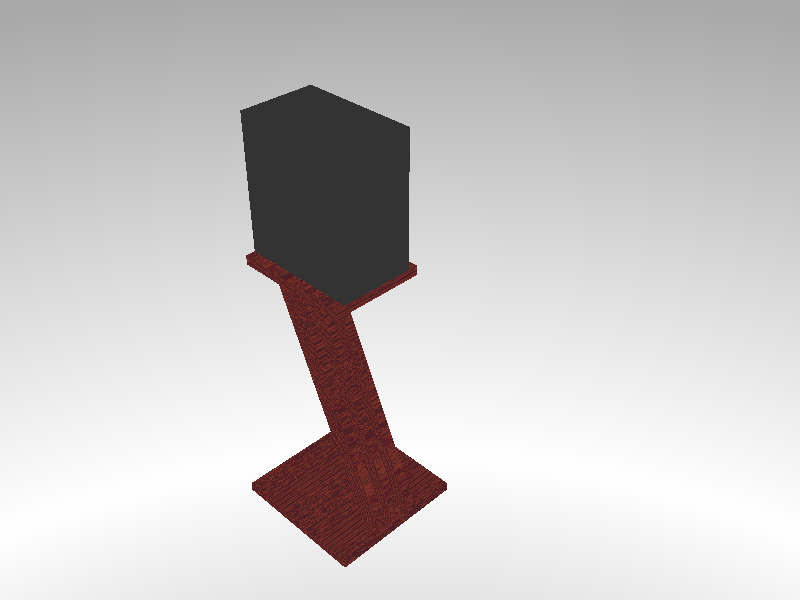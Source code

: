     // Persistence of Vision Ray Tracer Scene Description File
    // for FreeCAD (http://www.freecadweb.org)

    #version 3.6;

    #include "colors.inc"
    #include "metals.inc"
    #include "woods.inc"
    #include "rad_def.inc"

    global_settings {
        radiosity {
            Rad_Settings(Radiosity_Normal,off,off)
        }
    }

    #default {finish{ambient 0}}

    sky_sphere {
        pigment {
            gradient y
            color_map {
                [0.0  color LightGray]
                [0.3  color White]
                [0.7  color LightGray]
            }
        }
    }

    #declare T_wood = texture {
        T_Wood4
        scale 100.0
        translate x*8
        translate y*10
    }

    // Standard finish
    #declare StdFinish = finish { crand 0.01 diffuse 0.8 };

// declares position and view direction

// Generated by FreeCAD (http://www.freecadweb.org/)
#declare cam_location =  <1530.28,1864.88,-983.709>;
#declare cam_look_at  = <187.26,521.852,359.314>;
#declare cam_sky      = <-0.408248,0.816497,0.408248>;
#declare cam_angle    = 45;

//#declare cam_location =  <196.548,449.177,-1965.72>;
//#declare cam_look_at  = <187.259,521.851,359.314>;
//#declare cam_sky      = <-0.00274216,0.999508,-0.0312531>;
//#declare cam_angle    = 45;

camera {
  location  cam_location
  look_at   cam_look_at
  sky       cam_sky
  angle     cam_angle
  right x*800/600
}


// Written by FreeCAD http://www.freecadweb.org/
// face number1 +++++++++++++++++++++++++++++++++++++++++++++++++++++++++++++++++++++
#declare Pov_Box0121 = mesh2{
  vertex_vectors {
    4,
    <0,676,60>,
    <0,700,60>,
    <0,700,300>,
    <0,676,300>,
  }
  normal_vectors {
    4,
    <-1,0,-0>,
    <-1,0,-0>,
    <-1,0,-0>,
    <-1,0,-0>,
  }
  face_indices {
    2,
    <3,2,0>,
    <0,2,1>,
  }
} // end of Face1

// face number2 +++++++++++++++++++++++++++++++++++++++++++++++++++++++++++++++++++++
#declare Pov_Box0122 = mesh2{
  vertex_vectors {
    4,
    <300,676,60>,
    <300,700,60>,
    <300,700,300>,
    <300,676,300>,
  }
  normal_vectors {
    4,
    <1,-0,0>,
    <1,-0,0>,
    <1,-0,0>,
    <1,-0,0>,
  }
  face_indices {
    2,
    <0,2,3>,
    <1,2,0>,
  }
} // end of Face2

// face number3 +++++++++++++++++++++++++++++++++++++++++++++++++++++++++++++++++++++
#declare Pov_Box0123 = mesh2{
  vertex_vectors {
    4,
    <0,676,60>,
    <300,676,60>,
    <300,700,60>,
    <0,700,60>,
  }
  normal_vectors {
    4,
    <-0,-0,-1>,
    <-0,-0,-1>,
    <-0,-0,-1>,
    <-0,-0,-1>,
  }
  face_indices {
    2,
    <1,0,2>,
    <0,3,2>,
  }
} // end of Face3

// face number4 +++++++++++++++++++++++++++++++++++++++++++++++++++++++++++++++++++++
#declare Pov_Box0124 = mesh2{
  vertex_vectors {
    4,
    <0,676,300>,
    <300,676,300>,
    <300,700,300>,
    <0,700,300>,
  }
  normal_vectors {
    4,
    <0,0,1>,
    <0,0,1>,
    <0,0,1>,
    <0,0,1>,
  }
  face_indices {
    2,
    <2,0,1>,
    <2,3,0>,
  }
} // end of Face4

// face number5 +++++++++++++++++++++++++++++++++++++++++++++++++++++++++++++++++++++
#declare Pov_Box0125 = mesh2{
  vertex_vectors {
    4,
    <0,676,60>,
    <0,676,300>,
    <300,676,300>,
    <300,676,60>,
  }
  normal_vectors {
    4,
    <-0,-1,-0>,
    <-0,-1,-0>,
    <-0,-1,-0>,
    <-0,-1,-0>,
  }
  face_indices {
    2,
    <1,0,2>,
    <0,3,2>,
  }
} // end of Face5

// face number6 +++++++++++++++++++++++++++++++++++++++++++++++++++++++++++++++++++++
#declare Pov_Box0126 = mesh2{
  vertex_vectors {
    4,
    <0,700,60>,
    <0,700,300>,
    <300,700,300>,
    <300,700,60>,
  }
  normal_vectors {
    4,
    <0,1,0>,
    <0,1,0>,
    <0,1,0>,
    <0,1,0>,
  }
  face_indices {
    2,
    <2,0,1>,
    <2,3,0>,
  }
} // end of Face6



// Declare all together +++++++++++++++++++++++++++++++++++++++++++++++++++++++++++++++++++++
#declare Pov_Box012 = union {
mesh2{ Pov_Box0121}
mesh2{ Pov_Box0122}
mesh2{ Pov_Box0123}
mesh2{ Pov_Box0124}
mesh2{ Pov_Box0125}
mesh2{ Pov_Box0126}
}
// instance to render
object {Pov_Box012
    texture { T_wood }
}



// Written by FreeCAD http://www.freecadweb.org/
// face number1 +++++++++++++++++++++++++++++++++++++++++++++++++++++++++++++++++++++
#declare Pov_Cut0061 = mesh2{
  vertex_vectors {
    4,
    <360,24,242>,
    <360,24,218>,
    <305.187,-0.404199,218>,
    <305.187,-0.404199,242>,
  }
  normal_vectors {
    4,
    <0.406737,-0.913545,-0>,
    <0.406737,-0.913545,-0>,
    <0.406737,-0.913545,-0>,
    <0.406737,-0.913545,-0>,
  }
  face_indices {
    2,
    <3,2,1>,
    <0,3,1>,
  }
} // end of Face1

// face number2 +++++++++++++++++++++++++++++++++++++++++++++++++++++++++++++++++++++
#declare Pov_Cut0062 = mesh2{
  vertex_vectors {
    4,
    <360,24,242>,
    <69.7109,676,242>,
    <69.7109,676,218>,
    <360,24,218>,
  }
  normal_vectors {
    4,
    <0.913545,0.406737,0>,
    <0.913545,0.406737,0>,
    <0.913545,0.406737,0>,
    <0.913545,0.406737,0>,
  }
  face_indices {
    2,
    <0,3,1>,
    <1,3,2>,
  }
} // end of Face2

// face number3 +++++++++++++++++++++++++++++++++++++++++++++++++++++++++++++++++++++
#declare Pov_Cut0063 = mesh2{
  vertex_vectors {
    4,
    <305.187,-0.404199,218>,
    <4.03272,676,218>,
    <69.7109,676,218>,
    <360,24,218>,
  }
  normal_vectors {
    4,
    <-0,0,-1>,
    <-0,0,-1>,
    <-0,0,-1>,
    <-0,0,-1>,
  }
  face_indices {
    2,
    <2,3,0>,
    <1,2,0>,
  }
} // end of Face3

// face number4 +++++++++++++++++++++++++++++++++++++++++++++++++++++++++++++++++++++
#declare Pov_Cut0064 = mesh2{
  vertex_vectors {
    4,
    <305.187,-0.404199,242>,
    <4.03272,676,242>,
    <4.03272,676,218>,
    <305.187,-0.404199,218>,
  }
  normal_vectors {
    4,
    <-0.913545,-0.406737,-0>,
    <-0.913545,-0.406737,-0>,
    <-0.913545,-0.406737,-0>,
    <-0.913545,-0.406737,-0>,
  }
  face_indices {
    2,
    <1,3,0>,
    <2,3,1>,
  }
} // end of Face4

// face number5 +++++++++++++++++++++++++++++++++++++++++++++++++++++++++++++++++++++
#declare Pov_Cut0065 = mesh2{
  vertex_vectors {
    4,
    <305.187,-0.404199,242>,
    <4.03272,676,242>,
    <69.7109,676,242>,
    <360,24,242>,
  }
  normal_vectors {
    4,
    <0,-0,1>,
    <0,-0,1>,
    <0,-0,1>,
    <0,-0,1>,
  }
  face_indices {
    2,
    <0,3,2>,
    <0,2,1>,
  }
} // end of Face5

// face number6 +++++++++++++++++++++++++++++++++++++++++++++++++++++++++++++++++++++
#declare Pov_Cut0066 = mesh2{
  vertex_vectors {
    4,
    <69.7109,676,218>,
    <4.03272,676,218>,
    <4.03272,676,242>,
    <69.7109,676,242>,
  }
  normal_vectors {
    4,
    <0,1,0>,
    <0,1,0>,
    <0,1,0>,
    <0,1,0>,
  }
  face_indices {
    2,
    <3,0,1>,
    <3,1,2>,
  }
} // end of Face6



// Declare all together +++++++++++++++++++++++++++++++++++++++++++++++++++++++++++++++++++++
#declare Pov_Cut006 = union {
mesh2{ Pov_Cut0061}
mesh2{ Pov_Cut0062}
mesh2{ Pov_Cut0063}
mesh2{ Pov_Cut0064}
mesh2{ Pov_Cut0065}
mesh2{ Pov_Cut0066}
}
// instance to render
object {Pov_Cut006
    texture { T_wood }
}



// Written by FreeCAD http://www.freecadweb.org/
// face number1 +++++++++++++++++++++++++++++++++++++++++++++++++++++++++++++++++++++
#declare Pov_Cut0051 = mesh2{
  vertex_vectors {
    4,
    <360,24,192>,
    <360,24,168>,
    <305.187,-0.404199,168>,
    <305.187,-0.404199,192>,
  }
  normal_vectors {
    4,
    <0.406737,-0.913545,-0>,
    <0.406737,-0.913545,-0>,
    <0.406737,-0.913545,-0>,
    <0.406737,-0.913545,-0>,
  }
  face_indices {
    2,
    <3,2,1>,
    <0,3,1>,
  }
} // end of Face1

// face number2 +++++++++++++++++++++++++++++++++++++++++++++++++++++++++++++++++++++
#declare Pov_Cut0052 = mesh2{
  vertex_vectors {
    4,
    <360,24,192>,
    <69.7109,676,192>,
    <69.7109,676,168>,
    <360,24,168>,
  }
  normal_vectors {
    4,
    <0.913545,0.406737,0>,
    <0.913545,0.406737,0>,
    <0.913545,0.406737,0>,
    <0.913545,0.406737,0>,
  }
  face_indices {
    2,
    <1,0,2>,
    <0,3,2>,
  }
} // end of Face2

// face number3 +++++++++++++++++++++++++++++++++++++++++++++++++++++++++++++++++++++
#declare Pov_Cut0053 = mesh2{
  vertex_vectors {
    4,
    <305.187,-0.404199,168>,
    <4.03272,676,168>,
    <69.7109,676,168>,
    <360,24,168>,
  }
  normal_vectors {
    4,
    <-0,0,-1>,
    <-0,0,-1>,
    <-0,0,-1>,
    <-0,0,-1>,
  }
  face_indices {
    2,
    <2,3,0>,
    <1,2,0>,
  }
} // end of Face3

// face number4 +++++++++++++++++++++++++++++++++++++++++++++++++++++++++++++++++++++
#declare Pov_Cut0054 = mesh2{
  vertex_vectors {
    4,
    <305.187,-0.404199,192>,
    <4.03272,676,192>,
    <4.03272,676,168>,
    <305.187,-0.404199,168>,
  }
  normal_vectors {
    4,
    <-0.913545,-0.406737,-0>,
    <-0.913545,-0.406737,-0>,
    <-0.913545,-0.406737,-0>,
    <-0.913545,-0.406737,-0>,
  }
  face_indices {
    2,
    <1,3,0>,
    <2,3,1>,
  }
} // end of Face4

// face number5 +++++++++++++++++++++++++++++++++++++++++++++++++++++++++++++++++++++
#declare Pov_Cut0055 = mesh2{
  vertex_vectors {
    4,
    <305.187,-0.404199,192>,
    <4.03272,676,192>,
    <69.7109,676,192>,
    <360,24,192>,
  }
  normal_vectors {
    4,
    <0,-0,1>,
    <0,-0,1>,
    <0,-0,1>,
    <0,-0,1>,
  }
  face_indices {
    2,
    <0,3,2>,
    <0,2,1>,
  }
} // end of Face5

// face number6 +++++++++++++++++++++++++++++++++++++++++++++++++++++++++++++++++++++
#declare Pov_Cut0056 = mesh2{
  vertex_vectors {
    4,
    <69.7109,676,168>,
    <4.03272,676,168>,
    <4.03272,676,192>,
    <69.7109,676,192>,
  }
  normal_vectors {
    4,
    <0,1,0>,
    <0,1,0>,
    <0,1,0>,
    <0,1,0>,
  }
  face_indices {
    2,
    <3,0,1>,
    <3,1,2>,
  }
} // end of Face6



// Declare all together +++++++++++++++++++++++++++++++++++++++++++++++++++++++++++++++++++++
#declare Pov_Cut005 = union {
mesh2{ Pov_Cut0051}
mesh2{ Pov_Cut0052}
mesh2{ Pov_Cut0053}
mesh2{ Pov_Cut0054}
mesh2{ Pov_Cut0055}
mesh2{ Pov_Cut0056}
}
// instance to render
object {Pov_Cut005
    texture { T_wood }
}



// Written by FreeCAD http://www.freecadweb.org/
// face number1 +++++++++++++++++++++++++++++++++++++++++++++++++++++++++++++++++++++
#declare Pov_Cut0041 = mesh2{
  vertex_vectors {
    4,
    <360,24,142>,
    <360,24,118>,
    <305.187,-0.404199,118>,
    <305.187,-0.404199,142>,
  }
  normal_vectors {
    4,
    <0.406737,-0.913545,-3.69779e-32>,
    <0.406737,-0.913545,-3.69779e-32>,
    <0.406737,-0.913545,-3.69779e-32>,
    <0.406737,-0.913545,-3.69779e-32>,
  }
  face_indices {
    2,
    <3,2,0>,
    <0,2,1>,
  }
} // end of Face1

// face number2 +++++++++++++++++++++++++++++++++++++++++++++++++++++++++++++++++++++
#declare Pov_Cut0042 = mesh2{
  vertex_vectors {
    4,
    <360,24,142>,
    <69.7109,676,142>,
    <69.7109,676,118>,
    <360,24,118>,
  }
  normal_vectors {
    4,
    <0.913545,0.406737,-2.22045e-16>,
    <0.913545,0.406737,-2.22045e-16>,
    <0.913545,0.406737,-2.22045e-16>,
    <0.913545,0.406737,-2.22045e-16>,
  }
  face_indices {
    2,
    <1,0,2>,
    <0,3,2>,
  }
} // end of Face2

// face number3 +++++++++++++++++++++++++++++++++++++++++++++++++++++++++++++++++++++
#declare Pov_Cut0043 = mesh2{
  vertex_vectors {
    4,
    <305.187,-0.404199,118>,
    <4.03272,676,118>,
    <69.7109,676,118>,
    <360,24,118>,
  }
  normal_vectors {
    4,
    <-2.02848e-16,-9.03137e-17,-1>,
    <-2.02848e-16,-9.03137e-17,-1>,
    <-2.02848e-16,-9.03137e-17,-1>,
    <-2.02848e-16,-9.03137e-17,-1>,
  }
  face_indices {
    2,
    <2,3,0>,
    <1,2,0>,
  }
} // end of Face3

// face number4 +++++++++++++++++++++++++++++++++++++++++++++++++++++++++++++++++++++
#declare Pov_Cut0044 = mesh2{
  vertex_vectors {
    4,
    <305.187,-0.404199,142>,
    <4.03272,676,142>,
    <4.03272,676,118>,
    <305.187,-0.404199,118>,
  }
  normal_vectors {
    4,
    <-0.913545,-0.406737,2.22045e-16>,
    <-0.913545,-0.406737,2.22045e-16>,
    <-0.913545,-0.406737,2.22045e-16>,
    <-0.913545,-0.406737,2.22045e-16>,
  }
  face_indices {
    2,
    <2,0,1>,
    <2,3,0>,
  }
} // end of Face4

// face number5 +++++++++++++++++++++++++++++++++++++++++++++++++++++++++++++++++++++
#declare Pov_Cut0045 = mesh2{
  vertex_vectors {
    4,
    <305.187,-0.404199,142>,
    <4.03272,676,142>,
    <69.7109,676,142>,
    <360,24,142>,
  }
  normal_vectors {
    4,
    <2.02848e-16,9.03137e-17,1>,
    <2.02848e-16,9.03137e-17,1>,
    <2.02848e-16,9.03137e-17,1>,
    <2.02848e-16,9.03137e-17,1>,
  }
  face_indices {
    2,
    <0,3,2>,
    <0,2,1>,
  }
} // end of Face5

// face number6 +++++++++++++++++++++++++++++++++++++++++++++++++++++++++++++++++++++
#declare Pov_Cut0046 = mesh2{
  vertex_vectors {
    4,
    <69.7109,676,118>,
    <4.03272,676,118>,
    <4.03272,676,142>,
    <69.7109,676,142>,
  }
  normal_vectors {
    4,
    <0,1,0>,
    <0,1,0>,
    <0,1,0>,
    <0,1,0>,
  }
  face_indices {
    2,
    <3,0,1>,
    <3,1,2>,
  }
} // end of Face6



// Declare all together +++++++++++++++++++++++++++++++++++++++++++++++++++++++++++++++++++++
#declare Pov_Cut004 = union {
mesh2{ Pov_Cut0041}
mesh2{ Pov_Cut0042}
mesh2{ Pov_Cut0043}
mesh2{ Pov_Cut0044}
mesh2{ Pov_Cut0045}
mesh2{ Pov_Cut0046}
}
// instance to render
object {Pov_Cut004
    texture { T_wood }
}



// Written by FreeCAD http://www.freecadweb.org/
// face number1 +++++++++++++++++++++++++++++++++++++++++++++++++++++++++++++++++++++
#declare Pov_Box1 = mesh2{
  vertex_vectors {
    4,
    <0,0,0>,
    <0,24,0>,
    <0,24,360>,
    <0,0,360>,
  }
  normal_vectors {
    4,
    <-1,0,-0>,
    <-1,0,-0>,
    <-1,0,-0>,
    <-1,0,-0>,
  }
  face_indices {
    2,
    <3,2,0>,
    <0,2,1>,
  }
} // end of Face1

// face number2 +++++++++++++++++++++++++++++++++++++++++++++++++++++++++++++++++++++
#declare Pov_Box2 = mesh2{
  vertex_vectors {
    4,
    <360,0,0>,
    <360,24,0>,
    <360,24,360>,
    <360,0,360>,
  }
  normal_vectors {
    4,
    <1,-0,0>,
    <1,-0,0>,
    <1,-0,0>,
    <1,-0,0>,
  }
  face_indices {
    2,
    <0,2,3>,
    <1,2,0>,
  }
} // end of Face2

// face number3 +++++++++++++++++++++++++++++++++++++++++++++++++++++++++++++++++++++
#declare Pov_Box3 = mesh2{
  vertex_vectors {
    4,
    <0,0,0>,
    <360,0,0>,
    <360,24,0>,
    <0,24,0>,
  }
  normal_vectors {
    4,
    <-0,-0,-1>,
    <-0,-0,-1>,
    <-0,-0,-1>,
    <-0,-0,-1>,
  }
  face_indices {
    2,
    <0,3,1>,
    <1,3,2>,
  }
} // end of Face3

// face number4 +++++++++++++++++++++++++++++++++++++++++++++++++++++++++++++++++++++
#declare Pov_Box4 = mesh2{
  vertex_vectors {
    4,
    <0,0,360>,
    <360,0,360>,
    <360,24,360>,
    <0,24,360>,
  }
  normal_vectors {
    4,
    <0,0,1>,
    <0,0,1>,
    <0,0,1>,
    <0,0,1>,
  }
  face_indices {
    2,
    <1,3,0>,
    <2,3,1>,
  }
} // end of Face4

// face number5 +++++++++++++++++++++++++++++++++++++++++++++++++++++++++++++++++++++
#declare Pov_Box5 = mesh2{
  vertex_vectors {
    4,
    <0,0,0>,
    <0,0,360>,
    <360,0,360>,
    <360,0,0>,
  }
  normal_vectors {
    4,
    <-0,-1,-0>,
    <-0,-1,-0>,
    <-0,-1,-0>,
    <-0,-1,-0>,
  }
  face_indices {
    2,
    <1,0,2>,
    <0,3,2>,
  }
} // end of Face5

// face number6 +++++++++++++++++++++++++++++++++++++++++++++++++++++++++++++++++++++
#declare Pov_Box6 = mesh2{
  vertex_vectors {
    4,
    <0,24,0>,
    <0,24,360>,
    <360,24,360>,
    <360,24,0>,
  }
  normal_vectors {
    4,
    <0,1,0>,
    <0,1,0>,
    <0,1,0>,
    <0,1,0>,
  }
  face_indices {
    2,
    <2,0,1>,
    <2,3,0>,
  }
} // end of Face6



// Declare all together +++++++++++++++++++++++++++++++++++++++++++++++++++++++++++++++++++++
#declare Pov_Box = union {
mesh2{ Pov_Box1}
mesh2{ Pov_Box2}
mesh2{ Pov_Box3}
mesh2{ Pov_Box4}
mesh2{ Pov_Box5}
mesh2{ Pov_Box6}
}
// instance to render
object {Pov_Box
    texture { T_wood }
}



// Written by FreeCAD http://www.freecadweb.org/
// face number1 +++++++++++++++++++++++++++++++++++++++++++++++++++++++++++++++++++++
#declare Pov_Cut0021 = mesh2{
  vertex_vectors {
    4,
    <-1,700,85>,
    <-1,1040,85>,
    <-1,1040,275>,
    <-1,700,275>,
  }
  normal_vectors {
    4,
    <-1,0,-0>,
    <-1,0,-0>,
    <-1,0,-0>,
    <-1,0,-0>,
  }
  face_indices {
    2,
    <3,2,1>,
    <0,3,1>,
  }
} // end of Face1

// face number2 +++++++++++++++++++++++++++++++++++++++++++++++++++++++++++++++++++++
#declare Pov_Cut0022 = mesh2{
  vertex_vectors {
    4,
    <-1,700,85>,
    <299,700,85>,
    <299,1040,85>,
    <-1,1040,85>,
  }
  normal_vectors {
    4,
    <-0,-0,-1>,
    <-0,-0,-1>,
    <-0,-0,-1>,
    <-0,-0,-1>,
  }
  face_indices {
    2,
    <1,0,2>,
    <0,3,2>,
  }
} // end of Face2

// face number3 +++++++++++++++++++++++++++++++++++++++++++++++++++++++++++++++++++++
#declare Pov_Cut0023 = mesh2{
  vertex_vectors {
    4,
    <-1,1040,85>,
    <-1,1040,275>,
    <299,1040,275>,
    <299,1040,85>,
  }
  normal_vectors {
    4,
    <0,1,0>,
    <0,1,0>,
    <0,1,0>,
    <0,1,0>,
  }
  face_indices {
    2,
    <3,0,1>,
    <2,3,1>,
  }
} // end of Face3

// face number4 +++++++++++++++++++++++++++++++++++++++++++++++++++++++++++++++++++++
#declare Pov_Cut0024 = mesh2{
  vertex_vectors {
    4,
    <-1,700,275>,
    <299,700,275>,
    <299,1040,275>,
    <-1,1040,275>,
  }
  normal_vectors {
    4,
    <0,0,1>,
    <0,0,1>,
    <0,0,1>,
    <0,0,1>,
  }
  face_indices {
    2,
    <2,0,1>,
    <2,3,0>,
  }
} // end of Face4

// face number5 +++++++++++++++++++++++++++++++++++++++++++++++++++++++++++++++++++++
#declare Pov_Cut0025 = mesh2{
  vertex_vectors {
    4,
    <-1,700,85>,
    <-1,700,275>,
    <299,700,275>,
    <299,700,85>,
  }
  normal_vectors {
    4,
    <-0,-1,-0>,
    <-0,-1,-0>,
    <-0,-1,-0>,
    <-0,-1,-0>,
  }
  face_indices {
    2,
    <1,0,3>,
    <1,3,2>,
  }
} // end of Face5

// face number6 +++++++++++++++++++++++++++++++++++++++++++++++++++++++++++++++++++++
#declare Pov_Cut0026 = mesh2{
  vertex_vectors {
    138,
    <299,700,85>,
    <299,1040,85>,
    <299,1040,275>,
    <299,700,275>,
    <299,720,180>,
    <299,720.199,185.643>,
    <299,720.796,191.258>,
    <299,721.788,196.817>,
    <299,723.169,202.292>,
    <299,724.932,207.656>,
    <299,727.07,212.883>,
    <299,729.571,217.945>,
    <299,732.424,222.818>,
    <299,735.612,227.479>,
    <299,739.122,231.902>,
    <299,742.934,236.067>,
    <299,747.032,239.953>,
    <299,751.392,243.54>,
    <299,755.996,246.81>,
    <299,760.818,249.748>,
    <299,765.836,252.338>,
    <299,771.023,254.568>,
    <299,776.355,256.426>,
    <299,781.805,257.903>,
    <299,787.346,258.993>,
    <299,792.949,259.689>,
    <299,798.588,259.988>,
    <299,804.234,259.888>,
    <299,809.859,259.39>,
    <299,815.434,258.497>,
    <299,820.933,257.213>,
    <299,826.327,255.544>,
    <299,831.59,253.499>,
    <299,836.696,251.087>,
    <299,841.619,248.322>,
    <299,846.335,245.216>,
    <299,850.82,241.785>,
    <299,855.051,238.046>,
    <299,859.009,234.018>,
    <299,862.672,229.721>,
    <299,866.023,225.177>,
    <299,869.046,220.407>,
    <299,871.724,215.436>,
    <299,874.045,210.288>,
    <299,875.997,204.99>,
    <299,877.57,199.567>,
    <299,878.757,194.046>,
    <299,879.552,188.456>,
    <299,879.95,182.823>,
    <299,879.95,177.177>,
    <299,879.552,171.544>,
    <299,878.757,165.954>,
    <299,877.57,160.433>,
    <299,875.997,155.01>,
    <299,874.045,149.712>,
    <299,871.724,144.564>,
    <299,869.046,139.593>,
    <299,866.023,134.823>,
    <299,862.672,130.279>,
    <299,859.009,125.982>,
    <299,855.051,121.954>,
    <299,850.82,118.215>,
    <299,846.335,114.784>,
    <299,841.619,111.678>,
    <299,836.696,108.913>,
    <299,831.59,106.501>,
    <299,826.327,104.456>,
    <299,820.933,102.787>,
    <299,815.434,101.503>,
    <299,809.859,100.61>,
    <299,804.234,100.112>,
    <299,798.588,100.012>,
    <299,792.949,100.311>,
    <299,787.346,101.007>,
    <299,781.805,102.097>,
    <299,776.355,103.574>,
    <299,771.023,105.432>,
    <299,765.836,107.662>,
    <299,760.818,110.252>,
    <299,755.996,113.19>,
    <299,751.392,116.46>,
    <299,747.032,120.047>,
    <299,742.934,123.933>,
    <299,739.122,128.098>,
    <299,735.612,132.521>,
    <299,732.424,137.182>,
    <299,729.571,142.055>,
    <299,727.07,147.117>,
    <299,724.932,152.344>,
    <299,723.169,157.708>,
    <299,721.788,163.183>,
    <299,720.796,168.742>,
    <299,720.199,174.357>,
    <299,963,180>,
    <299,963.195,182.783>,
    <299,963.775,185.513>,
    <299,964.729,188.135>,
    <299,966.039,190.598>,
    <299,967.679,192.856>,
    <299,969.617,194.863>,
    <299,971.816,196.581>,
    <299,974.233,197.976>,
    <299,976.82,199.021>,
    <299,979.527,199.696>,
    <299,982.302,199.988>,
    <299,985.091,199.89>,
    <299,987.838,199.406>,
    <299,990.492,198.544>,
    <299,993,197.321>,
    <299,995.313,195.76>,
    <299,997.387,193.893>,
    <299,999.18,191.756>,
    <299,1000.66,189.389>,
    <299,1001.79,186.84>,
    <299,1002.56,184.158>,
    <299,1002.95,181.395>,
    <299,1002.95,178.605>,
    <299,1002.56,175.842>,
    <299,1001.79,173.16>,
    <299,1000.66,170.611>,
    <299,999.18,168.244>,
    <299,997.387,166.107>,
    <299,995.313,164.24>,
    <299,993,162.679>,
    <299,990.492,161.456>,
    <299,987.838,160.594>,
    <299,985.091,160.11>,
    <299,982.302,160.012>,
    <299,979.527,160.304>,
    <299,976.82,160.979>,
    <299,974.233,162.024>,
    <299,971.816,163.419>,
    <299,969.617,165.137>,
    <299,967.679,167.144>,
    <299,966.039,169.402>,
    <299,964.729,171.865>,
    <299,963.775,174.487>,
    <299,963.195,177.217>,
  }
  normal_vectors {
    138,
    <1,-0,0>,
    <1,-0,0>,
    <1,-0,0>,
    <1,-0,0>,
    <1,-0,0>,
    <1,-0,0>,
    <1,-0,0>,
    <1,-0,0>,
    <1,-0,0>,
    <1,-0,0>,
    <1,-0,0>,
    <1,-0,0>,
    <1,-0,0>,
    <1,-0,0>,
    <1,-0,0>,
    <1,-0,0>,
    <1,-0,0>,
    <1,-0,0>,
    <1,-0,0>,
    <1,-0,0>,
    <1,-0,0>,
    <1,-0,0>,
    <1,-0,0>,
    <1,-0,0>,
    <1,-0,0>,
    <1,-0,0>,
    <1,-0,0>,
    <1,-0,0>,
    <1,-0,0>,
    <1,-0,0>,
    <1,-0,0>,
    <1,-0,0>,
    <1,-0,0>,
    <1,-0,0>,
    <1,-0,0>,
    <1,-0,0>,
    <1,-0,0>,
    <1,-0,0>,
    <1,-0,0>,
    <1,-0,0>,
    <1,-0,0>,
    <1,-0,0>,
    <1,-0,0>,
    <1,-0,0>,
    <1,-0,0>,
    <1,-0,0>,
    <1,-0,0>,
    <1,-0,0>,
    <1,-0,0>,
    <1,-0,0>,
    <1,-0,0>,
    <1,-0,0>,
    <1,-0,0>,
    <1,-0,0>,
    <1,-0,0>,
    <1,-0,0>,
    <1,-0,0>,
    <1,-0,0>,
    <1,-0,0>,
    <1,-0,0>,
    <1,-0,0>,
    <1,-0,0>,
    <1,-0,0>,
    <1,-0,0>,
    <1,-0,0>,
    <1,-0,0>,
    <1,-0,0>,
    <1,-0,0>,
    <1,-0,0>,
    <1,-0,0>,
    <1,-0,0>,
    <1,-0,0>,
    <1,-0,0>,
    <1,-0,0>,
    <1,-0,0>,
    <1,-0,0>,
    <1,-0,0>,
    <1,-0,0>,
    <1,-0,0>,
    <1,-0,0>,
    <1,-0,0>,
    <1,-0,0>,
    <1,-0,0>,
    <1,-0,0>,
    <1,-0,0>,
    <1,-0,0>,
    <1,-0,0>,
    <1,-0,0>,
    <1,-0,0>,
    <1,-0,0>,
    <1,-0,0>,
    <1,-0,0>,
    <1,-0,0>,
    <1,-0,0>,
    <1,-0,0>,
    <1,-0,0>,
    <1,-0,0>,
    <1,-0,0>,
    <1,-0,0>,
    <1,-0,0>,
    <1,-0,0>,
    <1,-0,0>,
    <1,-0,0>,
    <1,-0,0>,
    <1,-0,0>,
    <1,-0,0>,
    <1,-0,0>,
    <1,-0,0>,
    <1,-0,0>,
    <1,-0,0>,
    <1,-0,0>,
    <1,-0,0>,
    <1,-0,0>,
    <1,-0,0>,
    <1,-0,0>,
    <1,-0,0>,
    <1,-0,0>,
    <1,-0,0>,
    <1,-0,0>,
    <1,-0,0>,
    <1,-0,0>,
    <1,-0,0>,
    <1,-0,0>,
    <1,-0,0>,
    <1,-0,0>,
    <1,-0,0>,
    <1,-0,0>,
    <1,-0,0>,
    <1,-0,0>,
    <1,-0,0>,
    <1,-0,0>,
    <1,-0,0>,
    <1,-0,0>,
    <1,-0,0>,
    <1,-0,0>,
    <1,-0,0>,
    <1,-0,0>,
    <1,-0,0>,
  }
  face_indices {
    140,
    <16,3,15>,
    <14,15,3>,
    <17,3,16>,
    <13,14,3>,
    <18,3,17>,
    <1,115,116>,
    <1,116,117>,
    <1,129,58>,
    <1,117,118>,
    <1,118,119>,
    <1,119,120>,
    <1,120,121>,
    <12,13,3>,
    <1,121,122>,
    <1,122,123>,
    <1,123,124>,
    <1,124,125>,
    <1,125,126>,
    <1,126,127>,
    <19,3,18>,
    <1,127,128>,
    <1,128,129>,
    <1,58,59>,
    <1,59,60>,
    <1,60,61>,
    <1,61,62>,
    <11,12,3>,
    <1,62,63>,
    <1,63,64>,
    <1,2,115>,
    <1,71,0>,
    <20,3,19>,
    <71,72,0>,
    <1,70,71>,
    <1,69,70>,
    <1,68,69>,
    <1,67,68>,
    <1,66,67>,
    <1,65,66>,
    <1,64,65>,
    <10,11,3>,
    <21,3,20>,
    <9,10,3>,
    <22,3,21>,
    <8,9,3>,
    <23,3,22>,
    <7,8,3>,
    <24,3,23>,
    <6,7,3>,
    <25,3,24>,
    <5,6,3>,
    <26,3,25>,
    <4,5,3>,
    <27,3,26>,
    <0,4,3>,
    <0,83,84>,
    <0,84,85>,
    <0,85,86>,
    <0,86,87>,
    <0,87,88>,
    <0,88,89>,
    <0,89,90>,
    <0,90,91>,
    <0,91,92>,
    <0,92,4>,
    <82,83,0>,
    <81,82,0>,
    <80,81,0>,
    <79,80,0>,
    <78,79,0>,
    <77,78,0>,
    <76,77,0>,
    <75,76,0>,
    <74,75,0>,
    <73,74,0>,
    <72,73,0>,
    <2,27,28>,
    <2,28,29>,
    <2,29,30>,
    <2,30,31>,
    <2,31,32>,
    <2,32,33>,
    <2,33,34>,
    <2,34,35>,
    <2,35,36>,
    <2,36,37>,
    <2,37,38>,
    <2,38,39>,
    <2,3,27>,
    <99,42,43>,
    <98,43,44>,
    <98,99,43>,
    <100,40,41>,
    <100,41,42>,
    <100,42,99>,
    <97,98,44>,
    <97,44,45>,
    <101,40,100>,
    <101,39,40>,
    <96,45,46>,
    <96,97,45>,
    <102,39,101>,
    <102,2,39>,
    <95,96,46>,
    <95,46,47>,
    <103,2,102>,
    <94,47,48>,
    <94,95,47>,
    <104,2,103>,
    <93,94,48>,
    <93,48,49>,
    <105,2,104>,
    <137,49,50>,
    <137,93,49>,
    <106,2,105>,
    <136,137,50>,
    <136,50,51>,
    <107,2,106>,
    <135,136,51>,
    <135,51,52>,
    <108,2,107>,
    <134,52,53>,
    <134,135,52>,
    <109,2,108>,
    <133,53,54>,
    <133,134,53>,
    <110,2,109>,
    <132,54,55>,
    <132,133,54>,
    <111,2,110>,
    <131,132,55>,
    <131,55,56>,
    <131,56,57>,
    <112,2,111>,
    <130,131,57>,
    <130,57,58>,
    <113,2,112>,
    <129,130,58>,
    <114,2,113>,
    <115,2,114>,
  }
} // end of Face6

// face number7 +++++++++++++++++++++++++++++++++++++++++++++++++++++++++++++++++++++
#declare Pov_Cut0027 = mesh2{
  vertex_vectors {
    180,
    <299,720,180>,
    <299,720,180>,
    <299,720.199,185.643>,
    <299,720.796,191.258>,
    <299,721.788,196.817>,
    <299,723.169,202.292>,
    <299,724.932,207.656>,
    <299,727.07,212.883>,
    <299,729.571,217.945>,
    <299,732.424,222.818>,
    <299,735.612,227.479>,
    <299,739.122,231.902>,
    <299,742.934,236.067>,
    <299,747.032,239.953>,
    <299,751.392,243.54>,
    <299,755.996,246.81>,
    <299,760.818,249.748>,
    <299,765.836,252.338>,
    <299,771.023,254.568>,
    <299,776.355,256.426>,
    <299,781.805,257.903>,
    <299,787.346,258.993>,
    <299,792.949,259.689>,
    <299,798.588,259.988>,
    <299,804.234,259.888>,
    <299,809.859,259.39>,
    <299,815.434,258.497>,
    <299,820.933,257.213>,
    <299,826.327,255.544>,
    <299,831.59,253.499>,
    <299,836.696,251.087>,
    <299,841.619,248.322>,
    <299,846.335,245.216>,
    <299,850.82,241.785>,
    <299,855.051,238.046>,
    <299,859.009,234.018>,
    <299,862.672,229.721>,
    <299,866.023,225.177>,
    <299,869.046,220.407>,
    <299,871.724,215.436>,
    <299,874.045,210.288>,
    <299,875.997,204.99>,
    <299,877.57,199.567>,
    <299,878.757,194.046>,
    <299,879.552,188.456>,
    <299,879.95,182.823>,
    <299,879.95,177.177>,
    <299,879.552,171.544>,
    <299,878.757,165.954>,
    <299,877.57,160.433>,
    <299,875.997,155.01>,
    <299,874.045,149.712>,
    <299,871.724,144.564>,
    <299,869.046,139.593>,
    <299,866.023,134.823>,
    <299,862.672,130.279>,
    <299,859.009,125.982>,
    <299,855.051,121.954>,
    <299,850.82,118.215>,
    <299,846.335,114.784>,
    <299,841.619,111.678>,
    <299,836.696,108.913>,
    <299,831.59,106.501>,
    <299,826.327,104.456>,
    <299,820.933,102.787>,
    <299,815.434,101.503>,
    <299,809.859,100.61>,
    <299,804.234,100.112>,
    <299,798.588,100.012>,
    <299,792.949,100.311>,
    <299,787.346,101.007>,
    <299,781.805,102.097>,
    <299,776.355,103.574>,
    <299,771.023,105.432>,
    <299,765.836,107.662>,
    <299,760.818,110.252>,
    <299,755.996,113.19>,
    <299,751.392,116.46>,
    <299,747.032,120.047>,
    <299,742.934,123.933>,
    <299,739.122,128.098>,
    <299,735.612,132.521>,
    <299,732.424,137.182>,
    <299,729.571,142.055>,
    <299,727.07,147.117>,
    <299,724.932,152.344>,
    <299,723.169,157.708>,
    <299,721.788,163.183>,
    <299,720.796,168.742>,
    <299,720.199,174.357>,
    <295,720,180>,
    <295,720,180>,
    <295,720.199,185.643>,
    <295,720.796,191.258>,
    <295,721.788,196.817>,
    <295,723.169,202.292>,
    <295,724.932,207.656>,
    <295,727.07,212.883>,
    <295,729.571,217.945>,
    <295,732.424,222.818>,
    <295,735.612,227.479>,
    <295,739.122,231.902>,
    <295,742.934,236.067>,
    <295,747.032,239.953>,
    <295,751.392,243.54>,
    <295,755.996,246.81>,
    <295,760.818,249.748>,
    <295,765.836,252.338>,
    <295,771.023,254.568>,
    <295,776.355,256.426>,
    <295,781.805,257.903>,
    <295,787.346,258.993>,
    <295,792.949,259.689>,
    <295,798.588,259.988>,
    <295,804.234,259.888>,
    <295,809.859,259.39>,
    <295,815.434,258.497>,
    <295,820.933,257.213>,
    <295,826.327,255.544>,
    <295,831.59,253.499>,
    <295,836.696,251.087>,
    <295,841.619,248.322>,
    <295,846.335,245.216>,
    <295,850.82,241.785>,
    <295,855.051,238.046>,
    <295,859.009,234.018>,
    <295,862.672,229.721>,
    <295,866.023,225.177>,
    <295,869.046,220.407>,
    <295,871.724,215.436>,
    <295,874.045,210.288>,
    <295,875.997,204.99>,
    <295,877.57,199.567>,
    <295,878.757,194.046>,
    <295,879.552,188.456>,
    <295,879.95,182.823>,
    <295,879.95,177.177>,
    <295,879.552,171.544>,
    <295,878.757,165.954>,
    <295,877.57,160.433>,
    <295,875.997,155.01>,
    <295,874.045,149.712>,
    <295,871.724,144.564>,
    <295,869.046,139.593>,
    <295,866.023,134.823>,
    <295,862.672,130.279>,
    <295,859.009,125.982>,
    <295,855.051,121.954>,
    <295,850.82,118.215>,
    <295,846.335,114.784>,
    <295,841.619,111.678>,
    <295,836.696,108.913>,
    <295,831.59,106.501>,
    <295,826.327,104.456>,
    <295,820.933,102.787>,
    <295,815.434,101.503>,
    <295,809.859,100.61>,
    <295,804.234,100.112>,
    <295,798.588,100.012>,
    <295,792.949,100.311>,
    <295,787.346,101.007>,
    <295,781.805,102.097>,
    <295,776.355,103.574>,
    <295,771.023,105.432>,
    <295,765.836,107.662>,
    <295,760.818,110.252>,
    <295,755.996,113.19>,
    <295,751.392,116.46>,
    <295,747.032,120.047>,
    <295,742.934,123.933>,
    <295,739.122,128.098>,
    <295,735.612,132.521>,
    <295,732.424,137.182>,
    <295,729.571,142.055>,
    <295,727.07,147.117>,
    <295,724.932,152.344>,
    <295,723.169,157.708>,
    <295,721.788,163.183>,
    <295,720.796,168.742>,
    <295,720.199,174.357>,
  }
  normal_vectors {
    180,
    <-0,1,-0>,
    <-0,1,-0>,
    <-0,0.997509,-0.0705389>,
    <-0,0.990049,-0.140727>,
    <-0,0.977656,-0.210213>,
    <-0,0.960392,-0.278652>,
    <-0,0.938344,-0.345703>,
    <-0,0.911621,-0.411032>,
    <-0,0.880357,-0.474313>,
    <-0,0.844706,-0.535231>,
    <-0,0.804847,-0.593482>,
    <-0,0.760979,-0.648777>,
    <-0,0.713319,-0.700839>,
    <-0,0.662106,-0.749411>,
    <-0,0.607594,-0.794248>,
    <-0,0.550055,-0.835128>,
    <-0,0.489776,-0.871848>,
    <-0,0.427056,-0.904225>,
    <-0,0.362209,-0.932097>,
    <-0,0.295558,-0.955325>,
    <-0,0.227435,-0.973793>,
    <-0,0.158177,-0.987411>,
    <-0,0.0881325,-0.996109>,
    <-0,0.0176483,-0.999844>,
    <0,-0.0529236,-0.998599>,
    <0,-0.123232,-0.992378>,
    <0,-0.192926,-0.981213>,
    <0,-0.261659,-0.96516>,
    <0,-0.329089,-0.944299>,
    <0,-0.394879,-0.918733>,
    <0,-0.458702,-0.88859>,
    <0,-0.520239,-0.854021>,
    <0,-0.579185,-0.815196>,
    <0,-0.635246,-0.77231>,
    <0,-0.688141,-0.725577>,
    <0,-0.737608,-0.675229>,
    <0,-0.783401,-0.621517>,
    <0,-0.825291,-0.564708>,
    <0,-0.863069,-0.505086>,
    <0,-0.896547,-0.442948>,
    <0,-0.925559,-0.378603>,
    <0,-0.94996,-0.312372>,
    <0,-0.969628,-0.244585>,
    <0,-0.984465,-0.175579>,
    <0,-0.994398,-0.105699>,
    <0,-0.999377,-0.0352915>,
    <-0,-0.999377,0.0352915>,
    <-0,-0.994398,0.105699>,
    <-0,-0.984465,0.175579>,
    <-0,-0.969628,0.244585>,
    <-0,-0.94996,0.312372>,
    <-0,-0.925559,0.378603>,
    <-0,-0.896547,0.442948>,
    <-0,-0.863069,0.505086>,
    <-0,-0.825291,0.564708>,
    <-0,-0.783401,0.621517>,
    <-0,-0.737608,0.675229>,
    <-0,-0.688141,0.725577>,
    <-0,-0.635246,0.77231>,
    <-0,-0.579185,0.815196>,
    <-0,-0.520239,0.854021>,
    <-0,-0.458702,0.88859>,
    <-0,-0.394879,0.918733>,
    <-0,-0.329089,0.944299>,
    <-0,-0.261659,0.96516>,
    <-0,-0.192926,0.981213>,
    <-0,-0.123232,0.992378>,
    <-0,-0.0529236,0.998599>,
    <-0,0.0176483,0.999844>,
    <-0,0.0881325,0.996109>,
    <-0,0.158177,0.987411>,
    <-0,0.227435,0.973793>,
    <-0,0.295558,0.955325>,
    <-0,0.362209,0.932097>,
    <-0,0.427056,0.904225>,
    <-0,0.489776,0.871848>,
    <-0,0.550055,0.835128>,
    <-0,0.607594,0.794248>,
    <-0,0.662106,0.74941>,
    <-0,0.713319,0.700839>,
    <-0,0.760979,0.648777>,
    <-0,0.804847,0.593482>,
    <-0,0.844706,0.535231>,
    <-0,0.880357,0.474313>,
    <-0,0.911621,0.411032>,
    <-0,0.938344,0.345703>,
    <-0,0.960392,0.278652>,
    <-0,0.977656,0.210213>,
    <-0,0.990049,0.140727>,
    <-0,0.997509,0.0705389>,
    <-0,1,-0>,
    <-0,1,-0>,
    <-0,0.997509,-0.0705389>,
    <-0,0.990049,-0.140727>,
    <-0,0.977656,-0.210213>,
    <-0,0.960392,-0.278652>,
    <-0,0.938344,-0.345703>,
    <-0,0.911621,-0.411032>,
    <-0,0.880357,-0.474313>,
    <-0,0.844706,-0.535231>,
    <-0,0.804847,-0.593482>,
    <-0,0.760979,-0.648777>,
    <-0,0.713319,-0.700839>,
    <-0,0.662106,-0.749411>,
    <-0,0.607594,-0.794248>,
    <-0,0.550055,-0.835128>,
    <-0,0.489776,-0.871848>,
    <-0,0.427056,-0.904225>,
    <-0,0.362209,-0.932097>,
    <-0,0.295558,-0.955325>,
    <-0,0.227435,-0.973793>,
    <-0,0.158177,-0.987411>,
    <-0,0.0881325,-0.996109>,
    <-0,0.0176483,-0.999844>,
    <0,-0.0529236,-0.998599>,
    <0,-0.123232,-0.992378>,
    <0,-0.192926,-0.981213>,
    <0,-0.261659,-0.96516>,
    <0,-0.329089,-0.944299>,
    <0,-0.394879,-0.918733>,
    <0,-0.458702,-0.88859>,
    <0,-0.520239,-0.854021>,
    <0,-0.579185,-0.815196>,
    <0,-0.635246,-0.77231>,
    <0,-0.688141,-0.725577>,
    <0,-0.737608,-0.675229>,
    <0,-0.783401,-0.621517>,
    <0,-0.825291,-0.564708>,
    <0,-0.863069,-0.505086>,
    <0,-0.896547,-0.442948>,
    <0,-0.925559,-0.378603>,
    <0,-0.94996,-0.312372>,
    <0,-0.969628,-0.244585>,
    <0,-0.984465,-0.175579>,
    <0,-0.994398,-0.105699>,
    <0,-0.999377,-0.0352915>,
    <-0,-0.999377,0.0352915>,
    <-0,-0.994398,0.105699>,
    <-0,-0.984465,0.175579>,
    <-0,-0.969628,0.244585>,
    <-0,-0.94996,0.312372>,
    <-0,-0.925559,0.378603>,
    <-0,-0.896547,0.442948>,
    <-0,-0.863069,0.505086>,
    <-0,-0.825291,0.564708>,
    <-0,-0.783401,0.621517>,
    <-0,-0.737608,0.675229>,
    <-0,-0.688141,0.725577>,
    <-0,-0.635246,0.77231>,
    <-0,-0.579185,0.815196>,
    <-0,-0.520239,0.854021>,
    <-0,-0.458702,0.88859>,
    <-0,-0.394879,0.918733>,
    <-0,-0.329089,0.944299>,
    <-0,-0.261659,0.96516>,
    <-0,-0.192926,0.981213>,
    <-0,-0.123232,0.992378>,
    <-0,-0.0529236,0.998599>,
    <-0,0.0176483,0.999844>,
    <-0,0.0881325,0.996109>,
    <-0,0.158177,0.987411>,
    <-0,0.227435,0.973793>,
    <-0,0.295558,0.955325>,
    <-0,0.362209,0.932097>,
    <-0,0.427056,0.904225>,
    <-0,0.489776,0.871848>,
    <-0,0.550055,0.835128>,
    <-0,0.607594,0.794248>,
    <-0,0.662106,0.74941>,
    <-0,0.713319,0.700839>,
    <-0,0.760979,0.648777>,
    <-0,0.804847,0.593482>,
    <-0,0.844706,0.535231>,
    <-0,0.880357,0.474313>,
    <-0,0.911621,0.411032>,
    <-0,0.938344,0.345703>,
    <-0,0.960392,0.278652>,
    <-0,0.977656,0.210213>,
    <-0,0.990049,0.140727>,
    <-0,0.997509,0.0705389>,
  }
  face_indices {
    178,
    <0,91,2>,
    <91,92,2>,
    <92,93,3>,
    <2,92,3>,
    <93,94,4>,
    <3,93,4>,
    <94,95,5>,
    <4,94,5>,
    <5,95,6>,
    <95,96,6>,
    <6,96,7>,
    <96,97,7>,
    <7,97,8>,
    <97,98,8>,
    <8,98,9>,
    <98,99,9>,
    <9,99,10>,
    <99,100,10>,
    <10,100,11>,
    <100,101,11>,
    <101,102,12>,
    <11,101,12>,
    <102,103,13>,
    <12,102,13>,
    <103,104,14>,
    <13,103,14>,
    <104,105,15>,
    <14,104,15>,
    <105,106,16>,
    <15,105,16>,
    <106,107,17>,
    <16,106,17>,
    <107,108,18>,
    <17,107,18>,
    <108,109,19>,
    <18,108,19>,
    <109,110,20>,
    <19,109,20>,
    <110,111,21>,
    <20,110,21>,
    <111,112,22>,
    <21,111,22>,
    <112,113,23>,
    <22,112,23>,
    <113,114,24>,
    <23,113,24>,
    <114,115,25>,
    <24,114,25>,
    <115,116,26>,
    <25,115,26>,
    <116,117,27>,
    <26,116,27>,
    <117,118,28>,
    <27,117,28>,
    <118,119,29>,
    <28,118,29>,
    <119,120,30>,
    <29,119,30>,
    <30,120,31>,
    <120,121,31>,
    <31,121,32>,
    <121,122,32>,
    <32,122,33>,
    <122,123,33>,
    <33,123,34>,
    <123,124,34>,
    <34,124,35>,
    <124,125,35>,
    <35,125,36>,
    <125,126,36>,
    <126,127,37>,
    <36,126,37>,
    <127,128,38>,
    <37,127,38>,
    <128,129,39>,
    <38,128,39>,
    <129,130,40>,
    <39,129,40>,
    <130,131,41>,
    <40,130,41>,
    <131,132,42>,
    <41,131,42>,
    <132,133,43>,
    <42,132,43>,
    <133,134,44>,
    <43,133,44>,
    <134,135,45>,
    <44,134,45>,
    <135,136,46>,
    <45,135,46>,
    <136,137,47>,
    <46,136,47>,
    <137,138,48>,
    <47,137,48>,
    <138,139,49>,
    <48,138,49>,
    <139,140,50>,
    <49,139,50>,
    <140,141,51>,
    <50,140,51>,
    <141,142,52>,
    <51,141,52>,
    <142,143,53>,
    <52,142,53>,
    <143,144,54>,
    <53,143,54>,
    <144,145,55>,
    <54,144,55>,
    <145,146,56>,
    <55,145,56>,
    <56,146,57>,
    <146,147,57>,
    <57,147,58>,
    <147,148,58>,
    <58,148,59>,
    <148,149,59>,
    <59,149,60>,
    <149,150,60>,
    <60,150,61>,
    <150,151,61>,
    <61,151,62>,
    <151,152,62>,
    <62,152,63>,
    <152,153,63>,
    <63,153,64>,
    <153,154,64>,
    <64,154,65>,
    <154,155,65>,
    <65,155,66>,
    <155,156,66>,
    <66,156,67>,
    <156,157,67>,
    <67,157,68>,
    <157,158,68>,
    <68,158,69>,
    <158,159,69>,
    <159,160,70>,
    <69,159,70>,
    <70,160,71>,
    <160,161,71>,
    <161,162,72>,
    <71,161,72>,
    <162,163,73>,
    <72,162,73>,
    <163,164,74>,
    <73,163,74>,
    <164,165,75>,
    <74,164,75>,
    <165,166,76>,
    <75,165,76>,
    <166,167,77>,
    <76,166,77>,
    <167,168,78>,
    <77,167,78>,
    <168,169,79>,
    <78,168,79>,
    <169,170,80>,
    <79,169,80>,
    <170,171,81>,
    <80,170,81>,
    <81,171,82>,
    <171,172,82>,
    <82,172,83>,
    <172,173,83>,
    <83,173,84>,
    <173,174,84>,
    <84,174,85>,
    <174,175,85>,
    <85,175,86>,
    <175,176,86>,
    <86,176,87>,
    <176,177,87>,
    <87,177,88>,
    <177,178,88>,
    <88,178,89>,
    <178,179,89>,
    <89,179,1>,
    <179,90,1>,
  }
} // end of Face7

// face number8 +++++++++++++++++++++++++++++++++++++++++++++++++++++++++++++++++++++
#declare Pov_Cut0028 = mesh2{
  vertex_vectors {
    92,
    <299,963,180>,
    <299,963,180>,
    <299,963.195,182.783>,
    <299,963.775,185.513>,
    <299,964.729,188.135>,
    <299,966.039,190.598>,
    <299,967.679,192.856>,
    <299,969.617,194.863>,
    <299,971.816,196.581>,
    <299,974.233,197.976>,
    <299,976.82,199.021>,
    <299,979.527,199.696>,
    <299,982.302,199.988>,
    <299,985.091,199.89>,
    <299,987.838,199.406>,
    <299,990.492,198.544>,
    <299,993,197.321>,
    <299,995.313,195.76>,
    <299,997.387,193.893>,
    <299,999.18,191.756>,
    <299,1000.66,189.389>,
    <299,1001.79,186.84>,
    <299,1002.56,184.158>,
    <299,1002.95,181.395>,
    <299,1002.95,178.605>,
    <299,1002.56,175.842>,
    <299,1001.79,173.16>,
    <299,1000.66,170.611>,
    <299,999.18,168.244>,
    <299,997.387,166.107>,
    <299,995.313,164.24>,
    <299,993,162.679>,
    <299,990.492,161.456>,
    <299,987.838,160.594>,
    <299,985.091,160.11>,
    <299,982.302,160.012>,
    <299,979.527,160.304>,
    <299,976.82,160.979>,
    <299,974.233,162.024>,
    <299,971.816,163.419>,
    <299,969.617,165.137>,
    <299,967.679,167.144>,
    <299,966.039,169.402>,
    <299,964.729,171.865>,
    <299,963.775,174.487>,
    <299,963.195,177.217>,
    <295,963,180>,
    <295,963,180>,
    <295,963.195,182.783>,
    <295,963.775,185.513>,
    <295,964.729,188.135>,
    <295,966.039,190.598>,
    <295,967.679,192.856>,
    <295,969.617,194.863>,
    <295,971.816,196.581>,
    <295,974.233,197.976>,
    <295,976.82,199.021>,
    <295,979.527,199.696>,
    <295,982.302,199.988>,
    <295,985.091,199.89>,
    <295,987.838,199.406>,
    <295,990.492,198.544>,
    <295,993,197.321>,
    <295,995.313,195.76>,
    <295,997.387,193.893>,
    <295,999.18,191.756>,
    <295,1000.66,189.389>,
    <295,1001.79,186.84>,
    <295,1002.56,184.158>,
    <295,1002.95,181.395>,
    <295,1002.95,178.605>,
    <295,1002.56,175.842>,
    <295,1001.79,173.16>,
    <295,1000.66,170.611>,
    <295,999.18,168.244>,
    <295,997.387,166.107>,
    <295,995.313,164.24>,
    <295,993,162.679>,
    <295,990.492,161.456>,
    <295,987.838,160.594>,
    <295,985.091,160.11>,
    <295,982.302,160.012>,
    <295,979.527,160.304>,
    <295,976.82,160.979>,
    <295,974.233,162.024>,
    <295,971.816,163.419>,
    <295,969.617,165.137>,
    <295,967.679,167.144>,
    <295,966.039,169.402>,
    <295,964.729,171.865>,
    <295,963.775,174.487>,
    <295,963.195,177.217>,
  }
  normal_vectors {
    92,
    <-0,1,-0>,
    <-0,1,-0>,
    <-0,0.990268,-0.139173>,
    <-0,0.961262,-0.275637>,
    <-0,0.913546,-0.406736>,
    <-0,0.848048,-0.52992>,
    <-0,0.766044,-0.642788>,
    <-0,0.669131,-0.743144>,
    <-0,0.559192,-0.829038>,
    <-0,0.43837,-0.898795>,
    <-0,0.309018,-0.951056>,
    <-0,0.173648,-0.984808>,
    <-0,0.0348999,-0.999391>,
    <0,-0.104529,-0.994522>,
    <0,-0.241922,-0.970296>,
    <0,-0.374606,-0.927184>,
    <0,-0.5,-0.866025>,
    <0,-0.615662,-0.788011>,
    <0,-0.719339,-0.694659>,
    <0,-0.809017,-0.587785>,
    <0,-0.882947,-0.469472>,
    <0,-0.939692,-0.342021>,
    <0,-0.978148,-0.207912>,
    <0,-0.997564,-0.0697563>,
    <-0,-0.997564,0.0697563>,
    <-0,-0.978148,0.207912>,
    <-0,-0.939692,0.342021>,
    <-0,-0.882947,0.469472>,
    <-0,-0.809017,0.587785>,
    <-0,-0.719339,0.694659>,
    <-0,-0.615662,0.788011>,
    <-0,-0.5,0.866025>,
    <-0,-0.374606,0.927184>,
    <-0,-0.241922,0.970296>,
    <-0,-0.104529,0.994522>,
    <-0,0.0348999,0.999391>,
    <-0,0.173648,0.984808>,
    <-0,0.309018,0.951056>,
    <-0,0.43837,0.898795>,
    <-0,0.559192,0.829038>,
    <-0,0.669131,0.743144>,
    <-0,0.766044,0.642788>,
    <-0,0.848048,0.52992>,
    <-0,0.913546,0.406736>,
    <-0,0.961262,0.275637>,
    <-0,0.990268,0.139173>,
    <-0,1,-0>,
    <-0,1,-0>,
    <-0,0.990268,-0.139173>,
    <-0,0.961262,-0.275637>,
    <-0,0.913546,-0.406736>,
    <-0,0.848048,-0.52992>,
    <-0,0.766044,-0.642788>,
    <-0,0.669131,-0.743144>,
    <-0,0.559192,-0.829038>,
    <-0,0.43837,-0.898795>,
    <-0,0.309018,-0.951056>,
    <-0,0.173648,-0.984808>,
    <-0,0.0348999,-0.999391>,
    <0,-0.104529,-0.994522>,
    <0,-0.241922,-0.970296>,
    <0,-0.374606,-0.927184>,
    <0,-0.5,-0.866025>,
    <0,-0.615662,-0.788011>,
    <0,-0.719339,-0.694659>,
    <0,-0.809017,-0.587785>,
    <0,-0.882947,-0.469472>,
    <0,-0.939692,-0.342021>,
    <0,-0.978148,-0.207912>,
    <0,-0.997564,-0.0697563>,
    <-0,-0.997564,0.0697563>,
    <-0,-0.978148,0.207912>,
    <-0,-0.939692,0.342021>,
    <-0,-0.882947,0.469472>,
    <-0,-0.809017,0.587785>,
    <-0,-0.719339,0.694659>,
    <-0,-0.615662,0.788011>,
    <-0,-0.5,0.866025>,
    <-0,-0.374606,0.927184>,
    <-0,-0.241922,0.970296>,
    <-0,-0.104529,0.994522>,
    <-0,0.0348999,0.999391>,
    <-0,0.173648,0.984808>,
    <-0,0.309018,0.951056>,
    <-0,0.43837,0.898795>,
    <-0,0.559192,0.829038>,
    <-0,0.669131,0.743144>,
    <-0,0.766044,0.642788>,
    <-0,0.848048,0.52992>,
    <-0,0.913546,0.406736>,
    <-0,0.961262,0.275637>,
    <-0,0.990268,0.139173>,
  }
  face_indices {
    90,
    <65,66,20>,
    <19,65,20>,
    <40,86,41>,
    <86,87,41>,
    <66,67,21>,
    <20,66,21>,
    <41,87,42>,
    <87,88,42>,
    <67,68,22>,
    <47,48,2>,
    <0,47,2>,
    <21,67,22>,
    <42,88,43>,
    <88,89,43>,
    <68,69,23>,
    <2,48,3>,
    <48,49,3>,
    <22,68,23>,
    <43,89,44>,
    <89,90,44>,
    <69,70,24>,
    <23,69,24>,
    <3,49,4>,
    <49,50,4>,
    <44,90,45>,
    <90,91,45>,
    <70,71,25>,
    <24,70,25>,
    <45,91,1>,
    <4,50,5>,
    <91,46,1>,
    <50,51,5>,
    <71,72,26>,
    <25,71,26>,
    <5,51,6>,
    <51,52,6>,
    <72,73,27>,
    <26,72,27>,
    <6,52,7>,
    <52,53,7>,
    <27,73,28>,
    <73,74,28>,
    <7,53,8>,
    <53,54,8>,
    <28,74,29>,
    <74,75,29>,
    <8,54,9>,
    <54,55,9>,
    <29,75,30>,
    <75,76,30>,
    <9,55,10>,
    <55,56,10>,
    <30,76,31>,
    <76,77,31>,
    <10,56,11>,
    <56,57,11>,
    <31,77,32>,
    <77,78,32>,
    <11,57,12>,
    <57,58,12>,
    <32,78,33>,
    <78,79,33>,
    <12,58,13>,
    <58,59,13>,
    <33,79,34>,
    <79,80,34>,
    <13,59,14>,
    <59,60,14>,
    <34,80,35>,
    <80,81,35>,
    <14,60,15>,
    <60,61,15>,
    <35,81,36>,
    <81,82,36>,
    <15,61,16>,
    <61,62,16>,
    <36,82,37>,
    <82,83,37>,
    <16,62,17>,
    <62,63,17>,
    <37,83,38>,
    <83,84,38>,
    <63,64,18>,
    <17,63,18>,
    <38,84,39>,
    <84,85,39>,
    <64,65,19>,
    <18,64,19>,
    <39,85,40>,
    <85,86,40>,
  }
} // end of Face8

// face number9 +++++++++++++++++++++++++++++++++++++++++++++++++++++++++++++++++++++
#declare Pov_Cut0029 = mesh2{
  vertex_vectors {
    89,
    <295,720,180>,
    <295,720.199,185.643>,
    <295,720.796,191.258>,
    <295,721.788,196.817>,
    <295,723.169,202.292>,
    <295,724.932,207.656>,
    <295,727.07,212.883>,
    <295,729.571,217.945>,
    <295,732.424,222.818>,
    <295,735.612,227.479>,
    <295,739.122,231.902>,
    <295,742.934,236.067>,
    <295,747.032,239.953>,
    <295,751.392,243.54>,
    <295,755.996,246.81>,
    <295,760.818,249.748>,
    <295,765.836,252.338>,
    <295,771.023,254.568>,
    <295,776.355,256.426>,
    <295,781.805,257.903>,
    <295,787.346,258.993>,
    <295,792.949,259.689>,
    <295,798.588,259.988>,
    <295,804.234,259.888>,
    <295,809.859,259.39>,
    <295,815.434,258.497>,
    <295,820.933,257.213>,
    <295,826.327,255.544>,
    <295,831.59,253.499>,
    <295,836.696,251.087>,
    <295,841.619,248.322>,
    <295,846.335,245.216>,
    <295,850.82,241.785>,
    <295,855.051,238.046>,
    <295,859.009,234.018>,
    <295,862.672,229.721>,
    <295,866.023,225.177>,
    <295,869.046,220.407>,
    <295,871.724,215.436>,
    <295,874.045,210.288>,
    <295,875.997,204.99>,
    <295,877.57,199.567>,
    <295,878.757,194.046>,
    <295,879.552,188.456>,
    <295,879.95,182.823>,
    <295,879.95,177.177>,
    <295,879.552,171.544>,
    <295,878.757,165.954>,
    <295,877.57,160.433>,
    <295,875.997,155.01>,
    <295,874.045,149.712>,
    <295,871.724,144.564>,
    <295,869.046,139.593>,
    <295,866.023,134.823>,
    <295,862.672,130.279>,
    <295,859.009,125.982>,
    <295,855.051,121.954>,
    <295,850.82,118.215>,
    <295,846.335,114.784>,
    <295,841.619,111.678>,
    <295,836.696,108.913>,
    <295,831.59,106.501>,
    <295,826.327,104.456>,
    <295,820.933,102.787>,
    <295,815.434,101.503>,
    <295,809.859,100.61>,
    <295,804.234,100.112>,
    <295,798.588,100.012>,
    <295,792.949,100.311>,
    <295,787.346,101.007>,
    <295,781.805,102.097>,
    <295,776.355,103.574>,
    <295,771.023,105.432>,
    <295,765.836,107.662>,
    <295,760.818,110.252>,
    <295,755.996,113.19>,
    <295,751.392,116.46>,
    <295,747.032,120.047>,
    <295,742.934,123.933>,
    <295,739.122,128.098>,
    <295,735.612,132.521>,
    <295,732.424,137.182>,
    <295,729.571,142.055>,
    <295,727.07,147.117>,
    <295,724.932,152.344>,
    <295,723.169,157.708>,
    <295,721.788,163.183>,
    <295,720.796,168.742>,
    <295,720.199,174.357>,
  }
  normal_vectors {
    89,
    <1,0,-0>,
    <1,0,-0>,
    <1,0,-0>,
    <1,0,-0>,
    <1,0,-0>,
    <1,0,-0>,
    <1,0,-0>,
    <1,0,-0>,
    <1,0,-0>,
    <1,0,-0>,
    <1,0,-0>,
    <1,0,-0>,
    <1,0,-0>,
    <1,0,-0>,
    <1,0,-0>,
    <1,0,-0>,
    <1,0,-0>,
    <1,0,-0>,
    <1,0,-0>,
    <1,0,-0>,
    <1,0,-0>,
    <1,0,-0>,
    <1,0,-0>,
    <1,0,-0>,
    <1,0,-0>,
    <1,0,-0>,
    <1,0,-0>,
    <1,0,-0>,
    <1,0,-0>,
    <1,0,-0>,
    <1,0,-0>,
    <1,0,-0>,
    <1,0,-0>,
    <1,0,-0>,
    <1,0,-0>,
    <1,0,-0>,
    <1,0,-0>,
    <1,0,-0>,
    <1,0,-0>,
    <1,0,-0>,
    <1,0,-0>,
    <1,0,-0>,
    <1,0,-0>,
    <1,0,-0>,
    <1,0,-0>,
    <1,0,-0>,
    <1,0,-0>,
    <1,0,-0>,
    <1,0,-0>,
    <1,0,-0>,
    <1,0,-0>,
    <1,0,-0>,
    <1,0,-0>,
    <1,0,-0>,
    <1,0,-0>,
    <1,0,-0>,
    <1,0,-0>,
    <1,0,-0>,
    <1,0,-0>,
    <1,0,-0>,
    <1,0,-0>,
    <1,0,-0>,
    <1,0,-0>,
    <1,0,-0>,
    <1,0,-0>,
    <1,0,-0>,
    <1,0,-0>,
    <1,0,-0>,
    <1,0,-0>,
    <1,0,-0>,
    <1,0,-0>,
    <1,0,-0>,
    <1,0,-0>,
    <1,0,-0>,
    <1,0,-0>,
    <1,0,-0>,
    <1,0,-0>,
    <1,0,-0>,
    <1,0,-0>,
    <1,0,-0>,
    <1,0,-0>,
    <1,0,-0>,
    <1,0,-0>,
    <1,0,-0>,
    <1,0,-0>,
    <1,0,-0>,
    <1,0,-0>,
    <1,0,-0>,
    <1,0,-0>,
  }
  face_indices {
    87,
    <72,71,70>,
    <2,1,0>,
    <2,0,87>,
    <38,40,39>,
    <58,57,56>,
    <38,41,40>,
    <19,21,20>,
    <19,22,21>,
    <53,55,54>,
    <53,56,55>,
    <53,58,56>,
    <4,84,27>,
    <4,3,2>,
    <4,87,84>,
    <4,27,23>,
    <4,23,22>,
    <4,2,87>,
    <18,22,19>,
    <60,59,58>,
    <75,74,73>,
    <51,53,52>,
    <35,37,36>,
    <77,38,37>,
    <77,70,50>,
    <77,50,41>,
    <7,5,4>,
    <77,72,70>,
    <7,6,5>,
    <77,41,38>,
    <77,75,73>,
    <62,60,58>,
    <77,73,72>,
    <77,76,75>,
    <15,17,16>,
    <15,18,17>,
    <62,61,60>,
    <15,22,18>,
    <78,37,35>,
    <78,77,37>,
    <63,53,51>,
    <63,62,58>,
    <9,8,7>,
    <63,58,53>,
    <13,15,14>,
    <48,50,49>,
    <12,4,22>,
    <12,22,15>,
    <12,7,4>,
    <12,15,13>,
    <30,32,31>,
    <11,10,9>,
    <30,33,32>,
    <11,9,7>,
    <30,34,33>,
    <30,35,34>,
    <65,64,63>,
    <11,7,12>,
    <30,78,35>,
    <30,79,78>,
    <82,80,79>,
    <46,48,47>,
    <82,81,80>,
    <45,48,46>,
    <28,30,29>,
    <84,83,82>,
    <84,82,79>,
    <27,30,28>,
    <27,84,79>,
    <27,79,30>,
    <68,63,51>,
    <68,65,63>,
    <68,51,50>,
    <68,66,65>,
    <68,67,66>,
    <25,27,26>,
    <87,85,84>,
    <87,86,85>,
    <42,44,43>,
    <42,45,44>,
    <70,68,50>,
    <70,69,68>,
    <41,50,48>,
    <23,27,25>,
    <41,48,45>,
    <41,45,42>,
    <23,25,24>,
    <0,88,87>,
  }
} // end of Face9

// face number10 +++++++++++++++++++++++++++++++++++++++++++++++++++++++++++++++++++++
#declare Pov_Cut00210 = mesh2{
  vertex_vectors {
    45,
    <295,963,180>,
    <295,963.195,182.783>,
    <295,963.775,185.513>,
    <295,964.729,188.135>,
    <295,966.039,190.598>,
    <295,967.679,192.856>,
    <295,969.617,194.863>,
    <295,971.816,196.581>,
    <295,974.233,197.976>,
    <295,976.82,199.021>,
    <295,979.527,199.696>,
    <295,982.302,199.988>,
    <295,985.091,199.89>,
    <295,987.838,199.406>,
    <295,990.492,198.544>,
    <295,993,197.321>,
    <295,995.313,195.76>,
    <295,997.387,193.893>,
    <295,999.18,191.756>,
    <295,1000.66,189.389>,
    <295,1001.79,186.84>,
    <295,1002.56,184.158>,
    <295,1002.95,181.395>,
    <295,1002.95,178.605>,
    <295,1002.56,175.842>,
    <295,1001.79,173.16>,
    <295,1000.66,170.611>,
    <295,999.18,168.244>,
    <295,997.387,166.107>,
    <295,995.313,164.24>,
    <295,993,162.679>,
    <295,990.492,161.456>,
    <295,987.838,160.594>,
    <295,985.091,160.11>,
    <295,982.302,160.012>,
    <295,979.527,160.304>,
    <295,976.82,160.979>,
    <295,974.233,162.024>,
    <295,971.816,163.419>,
    <295,969.617,165.137>,
    <295,967.679,167.144>,
    <295,966.039,169.402>,
    <295,964.729,171.865>,
    <295,963.775,174.487>,
    <295,963.195,177.217>,
  }
  normal_vectors {
    45,
    <1,0,-0>,
    <1,0,-0>,
    <1,0,-0>,
    <1,0,-0>,
    <1,0,-0>,
    <1,0,-0>,
    <1,0,-0>,
    <1,0,-0>,
    <1,0,-0>,
    <1,0,-0>,
    <1,0,-0>,
    <1,0,-0>,
    <1,0,-0>,
    <1,0,-0>,
    <1,0,-0>,
    <1,0,-0>,
    <1,0,-0>,
    <1,0,-0>,
    <1,0,-0>,
    <1,0,-0>,
    <1,0,-0>,
    <1,0,-0>,
    <1,0,-0>,
    <1,0,-0>,
    <1,0,-0>,
    <1,0,-0>,
    <1,0,-0>,
    <1,0,-0>,
    <1,0,-0>,
    <1,0,-0>,
    <1,0,-0>,
    <1,0,-0>,
    <1,0,-0>,
    <1,0,-0>,
    <1,0,-0>,
    <1,0,-0>,
    <1,0,-0>,
    <1,0,-0>,
    <1,0,-0>,
    <1,0,-0>,
    <1,0,-0>,
    <1,0,-0>,
    <1,0,-0>,
    <1,0,-0>,
    <1,0,-0>,
  }
  face_indices {
    43,
    <0,44,43>,
    <30,29,28>,
    <10,12,11>,
    <25,27,26>,
    <10,30,16>,
    <10,14,12>,
    <10,16,14>,
    <32,31,30>,
    <9,30,10>,
    <9,35,30>,
    <4,1,0>,
    <4,2,1>,
    <4,3,2>,
    <22,24,23>,
    <4,0,43>,
    <22,25,24>,
    <22,28,27>,
    <7,9,8>,
    <22,27,25>,
    <35,33,32>,
    <35,34,33>,
    <6,43,39>,
    <35,32,30>,
    <6,5,4>,
    <6,4,43>,
    <6,35,9>,
    <6,9,7>,
    <6,39,35>,
    <37,36,35>,
    <19,21,20>,
    <18,22,21>,
    <18,28,22>,
    <18,21,19>,
    <39,38,37>,
    <39,37,35>,
    <17,28,18>,
    <16,30,28>,
    <16,28,17>,
    <14,16,15>,
    <43,40,39>,
    <43,41,40>,
    <43,42,41>,
    <12,14,13>,
  }
} // end of Face10



// Declare all together +++++++++++++++++++++++++++++++++++++++++++++++++++++++++++++++++++++
#declare Pov_Cut002 = union {
mesh2{ Pov_Cut0021}
mesh2{ Pov_Cut0022}
mesh2{ Pov_Cut0023}
mesh2{ Pov_Cut0024}
mesh2{ Pov_Cut0025}
mesh2{ Pov_Cut0026}
mesh2{ Pov_Cut0027}
mesh2{ Pov_Cut0028}
mesh2{ Pov_Cut0029}
mesh2{ Pov_Cut00210}
}
// instance to render
object {Pov_Cut002
 texture {
      pigment {color rgb <0.2,0.2,0.2>}
      finish {StdFinish } //definition on top of the project
  }
}




    //default light
    light_source {
        cam_location
        color White
        area_light <100, 0, 0>, <0, 0, 100>, 10, 10
        adaptive 1
        jitter
    }

